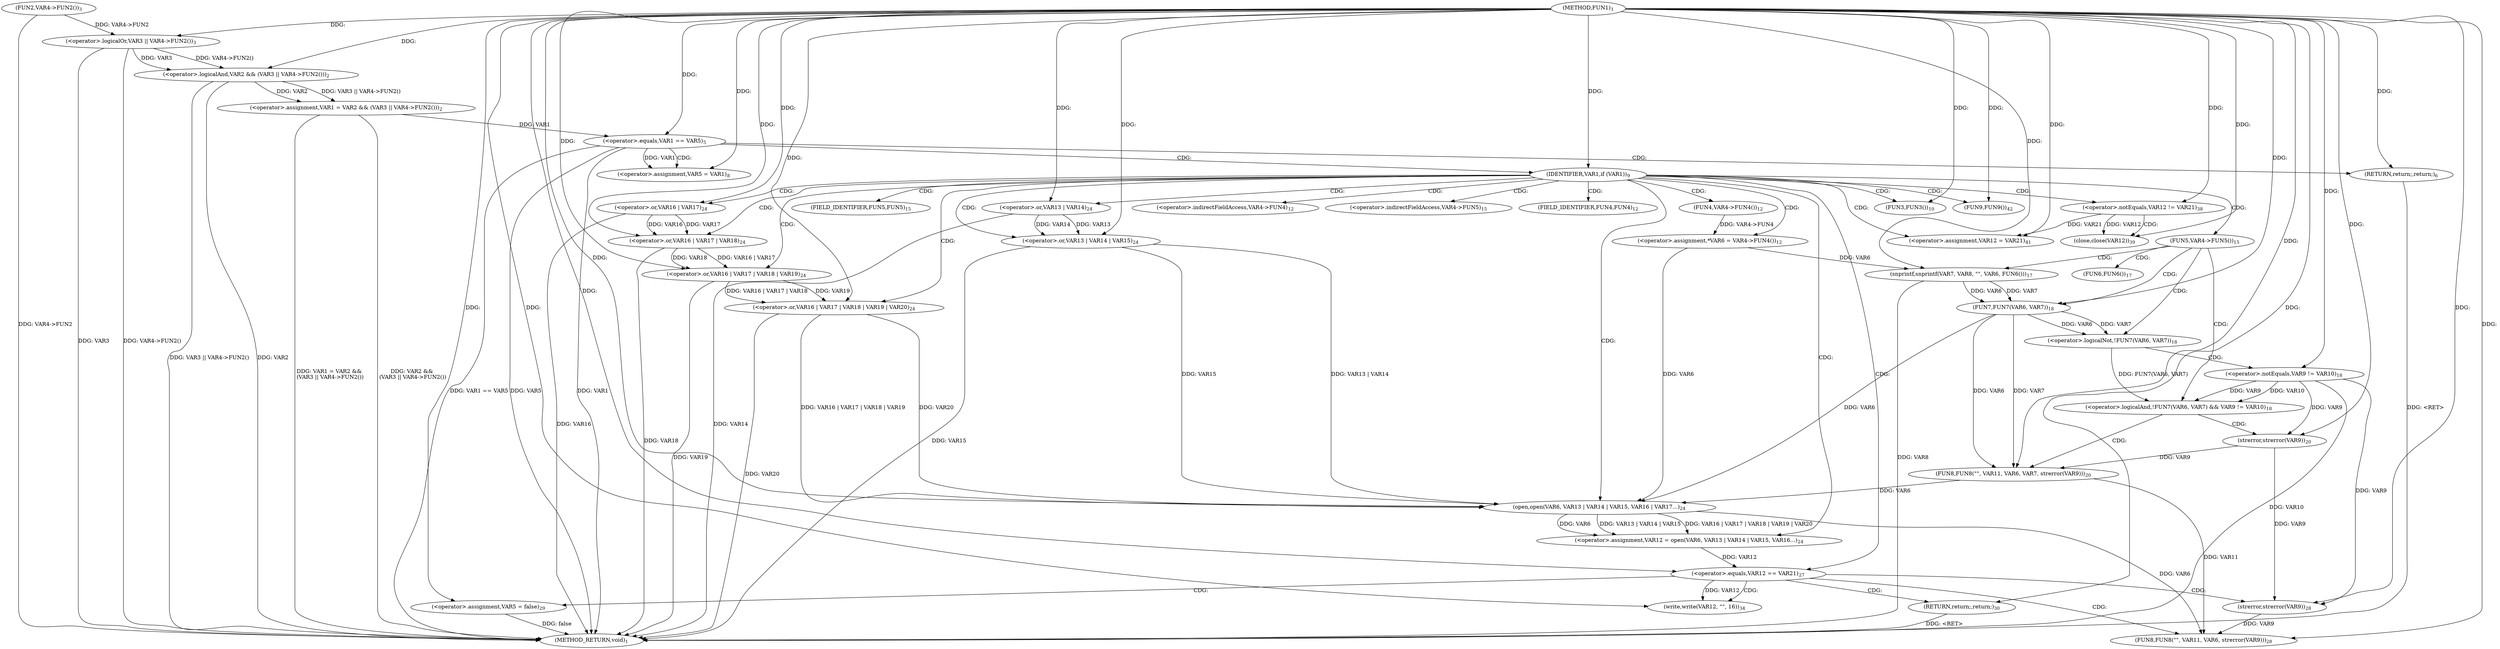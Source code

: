 digraph "FUN1" {  
"8" [label = <(METHOD,FUN1)<SUB>1</SUB>> ]
"121" [label = <(METHOD_RETURN,void)<SUB>1</SUB>> ]
"11" [label = <(&lt;operator&gt;.assignment,VAR1 = VAR2 &amp;&amp;
 (VAR3 || VAR4-&gt;FUN2()))<SUB>2</SUB>> ]
"27" [label = <(&lt;operator&gt;.assignment,VAR5 = VAR1)<SUB>8</SUB>> ]
"22" [label = <(&lt;operator&gt;.equals,VAR1 == VAR5)<SUB>5</SUB>> ]
"31" [label = <(IDENTIFIER,VAR1,if (VAR1))<SUB>9</SUB>> ]
"13" [label = <(&lt;operator&gt;.logicalAnd,VAR2 &amp;&amp;
 (VAR3 || VAR4-&gt;FUN2()))<SUB>2</SUB>> ]
"26" [label = <(RETURN,return;,return;)<SUB>6</SUB>> ]
"33" [label = <(FUN3,FUN3())<SUB>10</SUB>> ]
"35" [label = <(&lt;operator&gt;.assignment,*VAR6 = VAR4-&gt;FUN4())<SUB>12</SUB>> ]
"71" [label = <(&lt;operator&gt;.assignment,VAR12 = open(VAR6, VAR13 | VAR14 | VAR15, VAR16...)<SUB>24</SUB>> ]
"104" [label = <(write,write(VAR12, &quot;&quot;, 16))<SUB>34</SUB>> ]
"15" [label = <(&lt;operator&gt;.logicalOr,VAR3 || VAR4-&gt;FUN2())<SUB>3</SUB>> ]
"42" [label = <(FUN5,VAR4-&gt;FUN5())<SUB>15</SUB>> ]
"90" [label = <(&lt;operator&gt;.equals,VAR12 == VAR21)<SUB>27</SUB>> ]
"117" [label = <(&lt;operator&gt;.assignment,VAR12 = VAR21)<SUB>41</SUB>> ]
"120" [label = <(FUN9,FUN9())<SUB>42</SUB>> ]
"17" [label = <(FUN2,VAR4-&gt;FUN2())<SUB>3</SUB>> ]
"37" [label = <(FUN4,VAR4-&gt;FUN4())<SUB>12</SUB>> ]
"48" [label = <(snprintf,snprintf(VAR7, VAR8, &quot;&quot;, VAR6, FUN6()))<SUB>17</SUB>> ]
"73" [label = <(open,open(VAR6, VAR13 | VAR14 | VAR15, VAR16 | VAR17...)<SUB>24</SUB>> ]
"94" [label = <(FUN8,FUN8(&quot;&quot;, VAR11, VAR6, strerror(VAR9)))<SUB>28</SUB>> ]
"100" [label = <(&lt;operator&gt;.assignment,VAR5 = false)<SUB>29</SUB>> ]
"103" [label = <(RETURN,return;,return;)<SUB>30</SUB>> ]
"111" [label = <(&lt;operator&gt;.notEquals,VAR12 != VAR21)<SUB>38</SUB>> ]
"55" [label = <(&lt;operator&gt;.logicalAnd,!FUN7(VAR6, VAR7) &amp;&amp; VAR9 != VAR10)<SUB>18</SUB>> ]
"75" [label = <(&lt;operator&gt;.or,VAR13 | VAR14 | VAR15)<SUB>24</SUB>> ]
"80" [label = <(&lt;operator&gt;.or,VAR16 | VAR17 | VAR18 | VAR19 | VAR20)<SUB>24</SUB>> ]
"115" [label = <(close,close(VAR12))<SUB>39</SUB>> ]
"64" [label = <(FUN8,FUN8(&quot;&quot;, VAR11, VAR6, VAR7, strerror(VAR9)))<SUB>20</SUB>> ]
"76" [label = <(&lt;operator&gt;.or,VAR13 | VAR14)<SUB>24</SUB>> ]
"81" [label = <(&lt;operator&gt;.or,VAR16 | VAR17 | VAR18 | VAR19)<SUB>24</SUB>> ]
"98" [label = <(strerror,strerror(VAR9))<SUB>28</SUB>> ]
"56" [label = <(&lt;operator&gt;.logicalNot,!FUN7(VAR6, VAR7))<SUB>18</SUB>> ]
"60" [label = <(&lt;operator&gt;.notEquals,VAR9 != VAR10)<SUB>18</SUB>> ]
"82" [label = <(&lt;operator&gt;.or,VAR16 | VAR17 | VAR18)<SUB>24</SUB>> ]
"57" [label = <(FUN7,FUN7(VAR6, VAR7))<SUB>18</SUB>> ]
"69" [label = <(strerror,strerror(VAR9))<SUB>20</SUB>> ]
"83" [label = <(&lt;operator&gt;.or,VAR16 | VAR17)<SUB>24</SUB>> ]
"38" [label = <(&lt;operator&gt;.indirectFieldAccess,VAR4-&gt;FUN4)<SUB>12</SUB>> ]
"43" [label = <(&lt;operator&gt;.indirectFieldAccess,VAR4-&gt;FUN5)<SUB>15</SUB>> ]
"40" [label = <(FIELD_IDENTIFIER,FUN4,FUN4)<SUB>12</SUB>> ]
"45" [label = <(FIELD_IDENTIFIER,FUN5,FUN5)<SUB>15</SUB>> ]
"53" [label = <(FUN6,FUN6())<SUB>17</SUB>> ]
  "103" -> "121"  [ label = "DDG: &lt;RET&gt;"] 
  "26" -> "121"  [ label = "DDG: &lt;RET&gt;"] 
  "17" -> "121"  [ label = "DDG: VAR4-&gt;FUN2"] 
  "15" -> "121"  [ label = "DDG: VAR4-&gt;FUN2()"] 
  "13" -> "121"  [ label = "DDG: VAR3 || VAR4-&gt;FUN2()"] 
  "11" -> "121"  [ label = "DDG: VAR2 &amp;&amp;
 (VAR3 || VAR4-&gt;FUN2())"] 
  "11" -> "121"  [ label = "DDG: VAR1 = VAR2 &amp;&amp;
 (VAR3 || VAR4-&gt;FUN2())"] 
  "22" -> "121"  [ label = "DDG: VAR1"] 
  "22" -> "121"  [ label = "DDG: VAR5"] 
  "22" -> "121"  [ label = "DDG: VAR1 == VAR5"] 
  "15" -> "121"  [ label = "DDG: VAR3"] 
  "13" -> "121"  [ label = "DDG: VAR2"] 
  "76" -> "121"  [ label = "DDG: VAR14"] 
  "75" -> "121"  [ label = "DDG: VAR15"] 
  "100" -> "121"  [ label = "DDG: false"] 
  "81" -> "121"  [ label = "DDG: VAR19"] 
  "83" -> "121"  [ label = "DDG: VAR16"] 
  "48" -> "121"  [ label = "DDG: VAR8"] 
  "82" -> "121"  [ label = "DDG: VAR18"] 
  "80" -> "121"  [ label = "DDG: VAR20"] 
  "60" -> "121"  [ label = "DDG: VAR10"] 
  "13" -> "11"  [ label = "DDG: VAR2"] 
  "13" -> "11"  [ label = "DDG: VAR3 || VAR4-&gt;FUN2()"] 
  "22" -> "27"  [ label = "DDG: VAR1"] 
  "8" -> "27"  [ label = "DDG: "] 
  "8" -> "31"  [ label = "DDG: "] 
  "8" -> "13"  [ label = "DDG: "] 
  "15" -> "13"  [ label = "DDG: VAR3"] 
  "15" -> "13"  [ label = "DDG: VAR4-&gt;FUN2()"] 
  "11" -> "22"  [ label = "DDG: VAR1"] 
  "8" -> "22"  [ label = "DDG: "] 
  "8" -> "26"  [ label = "DDG: "] 
  "8" -> "33"  [ label = "DDG: "] 
  "37" -> "35"  [ label = "DDG: VAR4-&gt;FUN4"] 
  "73" -> "71"  [ label = "DDG: VAR6"] 
  "73" -> "71"  [ label = "DDG: VAR13 | VAR14 | VAR15"] 
  "73" -> "71"  [ label = "DDG: VAR16 | VAR17 | VAR18 | VAR19 | VAR20"] 
  "8" -> "15"  [ label = "DDG: "] 
  "17" -> "15"  [ label = "DDG: VAR4-&gt;FUN2"] 
  "90" -> "104"  [ label = "DDG: VAR12"] 
  "8" -> "104"  [ label = "DDG: "] 
  "111" -> "117"  [ label = "DDG: VAR21"] 
  "8" -> "117"  [ label = "DDG: "] 
  "8" -> "120"  [ label = "DDG: "] 
  "35" -> "73"  [ label = "DDG: VAR6"] 
  "57" -> "73"  [ label = "DDG: VAR6"] 
  "64" -> "73"  [ label = "DDG: VAR6"] 
  "8" -> "73"  [ label = "DDG: "] 
  "75" -> "73"  [ label = "DDG: VAR13 | VAR14"] 
  "75" -> "73"  [ label = "DDG: VAR15"] 
  "80" -> "73"  [ label = "DDG: VAR16 | VAR17 | VAR18 | VAR19"] 
  "80" -> "73"  [ label = "DDG: VAR20"] 
  "71" -> "90"  [ label = "DDG: VAR12"] 
  "8" -> "90"  [ label = "DDG: "] 
  "8" -> "100"  [ label = "DDG: "] 
  "8" -> "103"  [ label = "DDG: "] 
  "8" -> "48"  [ label = "DDG: "] 
  "35" -> "48"  [ label = "DDG: VAR6"] 
  "76" -> "75"  [ label = "DDG: VAR13"] 
  "76" -> "75"  [ label = "DDG: VAR14"] 
  "8" -> "75"  [ label = "DDG: "] 
  "81" -> "80"  [ label = "DDG: VAR16 | VAR17 | VAR18"] 
  "81" -> "80"  [ label = "DDG: VAR19"] 
  "8" -> "80"  [ label = "DDG: "] 
  "8" -> "94"  [ label = "DDG: "] 
  "64" -> "94"  [ label = "DDG: VAR11"] 
  "73" -> "94"  [ label = "DDG: VAR6"] 
  "98" -> "94"  [ label = "DDG: VAR9"] 
  "8" -> "111"  [ label = "DDG: "] 
  "56" -> "55"  [ label = "DDG: FUN7(VAR6, VAR7)"] 
  "60" -> "55"  [ label = "DDG: VAR9"] 
  "60" -> "55"  [ label = "DDG: VAR10"] 
  "8" -> "76"  [ label = "DDG: "] 
  "82" -> "81"  [ label = "DDG: VAR16 | VAR17"] 
  "82" -> "81"  [ label = "DDG: VAR18"] 
  "8" -> "81"  [ label = "DDG: "] 
  "60" -> "98"  [ label = "DDG: VAR9"] 
  "69" -> "98"  [ label = "DDG: VAR9"] 
  "8" -> "98"  [ label = "DDG: "] 
  "111" -> "115"  [ label = "DDG: VAR12"] 
  "8" -> "115"  [ label = "DDG: "] 
  "57" -> "56"  [ label = "DDG: VAR6"] 
  "57" -> "56"  [ label = "DDG: VAR7"] 
  "8" -> "60"  [ label = "DDG: "] 
  "8" -> "64"  [ label = "DDG: "] 
  "57" -> "64"  [ label = "DDG: VAR6"] 
  "57" -> "64"  [ label = "DDG: VAR7"] 
  "69" -> "64"  [ label = "DDG: VAR9"] 
  "83" -> "82"  [ label = "DDG: VAR16"] 
  "83" -> "82"  [ label = "DDG: VAR17"] 
  "8" -> "82"  [ label = "DDG: "] 
  "48" -> "57"  [ label = "DDG: VAR6"] 
  "8" -> "57"  [ label = "DDG: "] 
  "48" -> "57"  [ label = "DDG: VAR7"] 
  "60" -> "69"  [ label = "DDG: VAR9"] 
  "8" -> "69"  [ label = "DDG: "] 
  "8" -> "83"  [ label = "DDG: "] 
  "22" -> "26"  [ label = "CDG: "] 
  "22" -> "27"  [ label = "CDG: "] 
  "22" -> "31"  [ label = "CDG: "] 
  "31" -> "73"  [ label = "CDG: "] 
  "31" -> "42"  [ label = "CDG: "] 
  "31" -> "120"  [ label = "CDG: "] 
  "31" -> "75"  [ label = "CDG: "] 
  "31" -> "37"  [ label = "CDG: "] 
  "31" -> "81"  [ label = "CDG: "] 
  "31" -> "38"  [ label = "CDG: "] 
  "31" -> "45"  [ label = "CDG: "] 
  "31" -> "40"  [ label = "CDG: "] 
  "31" -> "76"  [ label = "CDG: "] 
  "31" -> "35"  [ label = "CDG: "] 
  "31" -> "82"  [ label = "CDG: "] 
  "31" -> "90"  [ label = "CDG: "] 
  "31" -> "43"  [ label = "CDG: "] 
  "31" -> "80"  [ label = "CDG: "] 
  "31" -> "33"  [ label = "CDG: "] 
  "31" -> "83"  [ label = "CDG: "] 
  "31" -> "71"  [ label = "CDG: "] 
  "31" -> "117"  [ label = "CDG: "] 
  "31" -> "111"  [ label = "CDG: "] 
  "42" -> "48"  [ label = "CDG: "] 
  "42" -> "57"  [ label = "CDG: "] 
  "42" -> "56"  [ label = "CDG: "] 
  "42" -> "53"  [ label = "CDG: "] 
  "42" -> "55"  [ label = "CDG: "] 
  "90" -> "94"  [ label = "CDG: "] 
  "90" -> "98"  [ label = "CDG: "] 
  "90" -> "103"  [ label = "CDG: "] 
  "90" -> "104"  [ label = "CDG: "] 
  "90" -> "100"  [ label = "CDG: "] 
  "111" -> "115"  [ label = "CDG: "] 
  "55" -> "64"  [ label = "CDG: "] 
  "55" -> "69"  [ label = "CDG: "] 
  "56" -> "60"  [ label = "CDG: "] 
}
